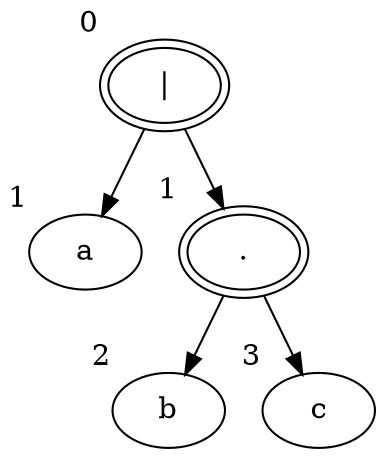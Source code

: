 digraph {
  94851973538352[label="|" xlabel="0" peripheries="2"]
  94851973538304[label="a" xlabel="1" peripheries="1"]
  94851973538352  ->  94851973538304
  94851973538640[label="." xlabel="1" peripheries="2"]
  94851973538352  ->  94851973538640
  94851973538256[label="b" xlabel="2" peripheries="1"]
  94851973538640  ->  94851973538256
  94851973538720[label="c" xlabel="3" peripheries="1"]
  94851973538640  ->  94851973538720
}
